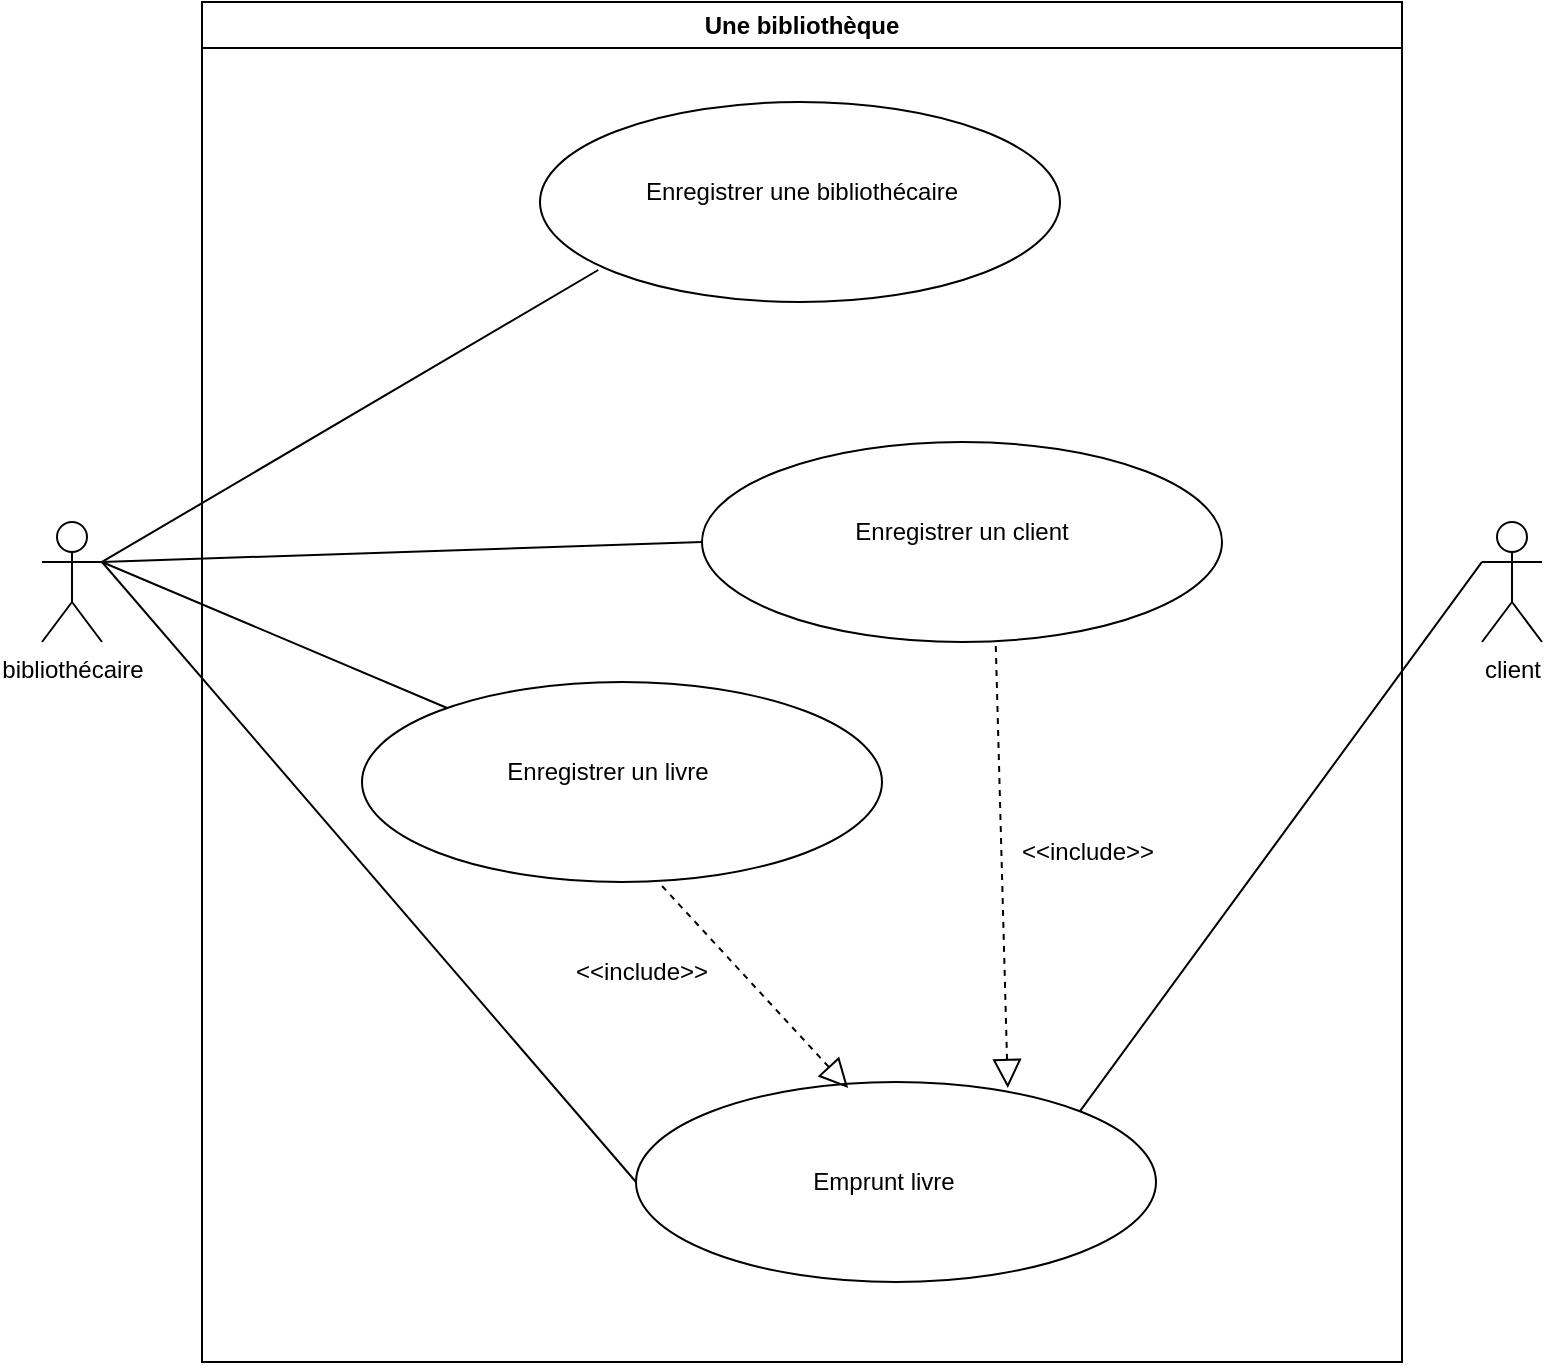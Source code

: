 <mxfile version="28.1.0">
  <diagram name="Page-1" id="eweJ_tua1CTbcJakQQ2u">
    <mxGraphModel dx="1426" dy="777" grid="1" gridSize="10" guides="1" tooltips="1" connect="1" arrows="1" fold="1" page="1" pageScale="1" pageWidth="827" pageHeight="1169" math="0" shadow="0">
      <root>
        <mxCell id="0" />
        <mxCell id="1" parent="0" />
        <mxCell id="zade49y-YlbGDrZJ9iXO-1" value="bibliothécaire" style="shape=umlActor;verticalLabelPosition=bottom;verticalAlign=top;html=1;outlineConnect=0;" parent="1" vertex="1">
          <mxGeometry x="40" y="300" width="30" height="60" as="geometry" />
        </mxCell>
        <mxCell id="o8otuPlJokIfrnW5TDND-2" value="client" style="shape=umlActor;verticalLabelPosition=bottom;verticalAlign=top;html=1;outlineConnect=0;" vertex="1" parent="1">
          <mxGeometry x="760" y="300" width="30" height="60" as="geometry" />
        </mxCell>
        <mxCell id="o8otuPlJokIfrnW5TDND-3" value="Une bibliothèque" style="swimlane;whiteSpace=wrap;html=1;" vertex="1" parent="1">
          <mxGeometry x="120" y="40" width="600" height="680" as="geometry" />
        </mxCell>
        <mxCell id="o8otuPlJokIfrnW5TDND-4" value="" style="ellipse;whiteSpace=wrap;html=1;" vertex="1" parent="o8otuPlJokIfrnW5TDND-3">
          <mxGeometry x="250" y="220" width="260" height="100" as="geometry" />
        </mxCell>
        <mxCell id="o8otuPlJokIfrnW5TDND-5" value="" style="ellipse;whiteSpace=wrap;html=1;" vertex="1" parent="o8otuPlJokIfrnW5TDND-3">
          <mxGeometry x="80" y="340" width="260" height="100" as="geometry" />
        </mxCell>
        <mxCell id="o8otuPlJokIfrnW5TDND-6" value="" style="ellipse;whiteSpace=wrap;html=1;" vertex="1" parent="o8otuPlJokIfrnW5TDND-3">
          <mxGeometry x="217" y="540" width="260" height="100" as="geometry" />
        </mxCell>
        <mxCell id="o8otuPlJokIfrnW5TDND-17" value="Enregistrer un client" style="text;html=1;align=center;verticalAlign=middle;whiteSpace=wrap;rounded=0;" vertex="1" parent="o8otuPlJokIfrnW5TDND-3">
          <mxGeometry x="317" y="250" width="126" height="30" as="geometry" />
        </mxCell>
        <mxCell id="o8otuPlJokIfrnW5TDND-22" value="Enregistrer un livre" style="text;html=1;align=center;verticalAlign=middle;whiteSpace=wrap;rounded=0;" vertex="1" parent="o8otuPlJokIfrnW5TDND-3">
          <mxGeometry x="140" y="370" width="126" height="30" as="geometry" />
        </mxCell>
        <mxCell id="o8otuPlJokIfrnW5TDND-25" value="Emprunt livre" style="text;html=1;align=center;verticalAlign=middle;whiteSpace=wrap;rounded=0;" vertex="1" parent="o8otuPlJokIfrnW5TDND-3">
          <mxGeometry x="278" y="575" width="126" height="30" as="geometry" />
        </mxCell>
        <mxCell id="o8otuPlJokIfrnW5TDND-27" value="" style="ellipse;whiteSpace=wrap;html=1;" vertex="1" parent="o8otuPlJokIfrnW5TDND-3">
          <mxGeometry x="169" y="50" width="260" height="100" as="geometry" />
        </mxCell>
        <mxCell id="o8otuPlJokIfrnW5TDND-28" value="Enregistrer une bibliothécaire" style="text;html=1;align=center;verticalAlign=middle;whiteSpace=wrap;rounded=0;" vertex="1" parent="o8otuPlJokIfrnW5TDND-3">
          <mxGeometry x="209" y="80" width="182" height="30" as="geometry" />
        </mxCell>
        <mxCell id="o8otuPlJokIfrnW5TDND-41" value="" style="endArrow=block;dashed=1;endFill=0;endSize=12;html=1;rounded=0;entryX=0.408;entryY=0.03;entryDx=0;entryDy=0;exitX=0.577;exitY=1.02;exitDx=0;exitDy=0;exitPerimeter=0;entryPerimeter=0;" edge="1" parent="o8otuPlJokIfrnW5TDND-3" source="o8otuPlJokIfrnW5TDND-5" target="o8otuPlJokIfrnW5TDND-6">
          <mxGeometry width="160" relative="1" as="geometry">
            <mxPoint x="299" y="450" as="sourcePoint" />
            <mxPoint x="410" y="510" as="targetPoint" />
          </mxGeometry>
        </mxCell>
        <mxCell id="o8otuPlJokIfrnW5TDND-42" value="&amp;lt;&amp;lt;include&amp;gt;&amp;gt;" style="text;html=1;align=center;verticalAlign=middle;whiteSpace=wrap;rounded=0;" vertex="1" parent="o8otuPlJokIfrnW5TDND-3">
          <mxGeometry x="190" y="470" width="60" height="30" as="geometry" />
        </mxCell>
        <mxCell id="o8otuPlJokIfrnW5TDND-43" value="" style="endArrow=block;dashed=1;endFill=0;endSize=12;html=1;rounded=0;entryX=0.715;entryY=0.03;entryDx=0;entryDy=0;exitX=0.565;exitY=1.02;exitDx=0;exitDy=0;exitPerimeter=0;entryPerimeter=0;" edge="1" parent="o8otuPlJokIfrnW5TDND-3" source="o8otuPlJokIfrnW5TDND-4" target="o8otuPlJokIfrnW5TDND-6">
          <mxGeometry width="160" relative="1" as="geometry">
            <mxPoint x="390" y="460" as="sourcePoint" />
            <mxPoint x="520" y="561" as="targetPoint" />
          </mxGeometry>
        </mxCell>
        <mxCell id="o8otuPlJokIfrnW5TDND-44" value="&amp;lt;&amp;lt;include&amp;gt;&amp;gt;" style="text;html=1;align=center;verticalAlign=middle;whiteSpace=wrap;rounded=0;" vertex="1" parent="o8otuPlJokIfrnW5TDND-3">
          <mxGeometry x="413" y="410" width="60" height="30" as="geometry" />
        </mxCell>
        <mxCell id="o8otuPlJokIfrnW5TDND-13" value="" style="endArrow=none;html=1;rounded=0;exitX=1;exitY=0.333;exitDx=0;exitDy=0;exitPerimeter=0;" edge="1" parent="1" source="zade49y-YlbGDrZJ9iXO-1" target="o8otuPlJokIfrnW5TDND-5">
          <mxGeometry width="50" height="50" relative="1" as="geometry">
            <mxPoint x="90" y="340" as="sourcePoint" />
            <mxPoint x="290" y="430" as="targetPoint" />
            <Array as="points" />
          </mxGeometry>
        </mxCell>
        <mxCell id="o8otuPlJokIfrnW5TDND-14" value="" style="endArrow=none;html=1;rounded=0;entryX=0;entryY=0.5;entryDx=0;entryDy=0;" edge="1" parent="1" target="o8otuPlJokIfrnW5TDND-6">
          <mxGeometry width="50" height="50" relative="1" as="geometry">
            <mxPoint x="70" y="320" as="sourcePoint" />
            <mxPoint x="380" y="440" as="targetPoint" />
          </mxGeometry>
        </mxCell>
        <mxCell id="o8otuPlJokIfrnW5TDND-38" value="" style="endArrow=none;html=1;rounded=0;entryX=0;entryY=0.5;entryDx=0;entryDy=0;exitX=1;exitY=0.333;exitDx=0;exitDy=0;exitPerimeter=0;" edge="1" parent="1" source="zade49y-YlbGDrZJ9iXO-1" target="o8otuPlJokIfrnW5TDND-4">
          <mxGeometry width="50" height="50" relative="1" as="geometry">
            <mxPoint x="90" y="320" as="sourcePoint" />
            <mxPoint x="440" y="380" as="targetPoint" />
          </mxGeometry>
        </mxCell>
        <mxCell id="o8otuPlJokIfrnW5TDND-31" value="" style="endArrow=none;html=1;rounded=0;entryX=0.112;entryY=0.84;entryDx=0;entryDy=0;entryPerimeter=0;exitX=1;exitY=0.333;exitDx=0;exitDy=0;exitPerimeter=0;" edge="1" parent="1" source="zade49y-YlbGDrZJ9iXO-1" target="o8otuPlJokIfrnW5TDND-27">
          <mxGeometry width="50" height="50" relative="1" as="geometry">
            <mxPoint x="80" y="300" as="sourcePoint" />
            <mxPoint x="436" y="150" as="targetPoint" />
          </mxGeometry>
        </mxCell>
        <mxCell id="o8otuPlJokIfrnW5TDND-39" value="" style="endArrow=none;html=1;rounded=0;entryX=0;entryY=0.333;entryDx=0;entryDy=0;entryPerimeter=0;exitX=1;exitY=0;exitDx=0;exitDy=0;" edge="1" parent="1" source="o8otuPlJokIfrnW5TDND-6" target="o8otuPlJokIfrnW5TDND-2">
          <mxGeometry width="50" height="50" relative="1" as="geometry">
            <mxPoint x="540" y="610" as="sourcePoint" />
            <mxPoint x="440" y="380" as="targetPoint" />
          </mxGeometry>
        </mxCell>
      </root>
    </mxGraphModel>
  </diagram>
</mxfile>
